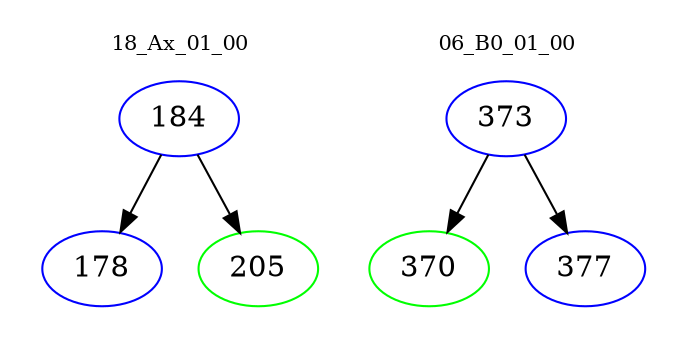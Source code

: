 digraph{
subgraph cluster_0 {
color = white
label = "18_Ax_01_00";
fontsize=10;
T0_184 [label="184", color="blue"]
T0_184 -> T0_178 [color="black"]
T0_178 [label="178", color="blue"]
T0_184 -> T0_205 [color="black"]
T0_205 [label="205", color="green"]
}
subgraph cluster_1 {
color = white
label = "06_B0_01_00";
fontsize=10;
T1_373 [label="373", color="blue"]
T1_373 -> T1_370 [color="black"]
T1_370 [label="370", color="green"]
T1_373 -> T1_377 [color="black"]
T1_377 [label="377", color="blue"]
}
}
